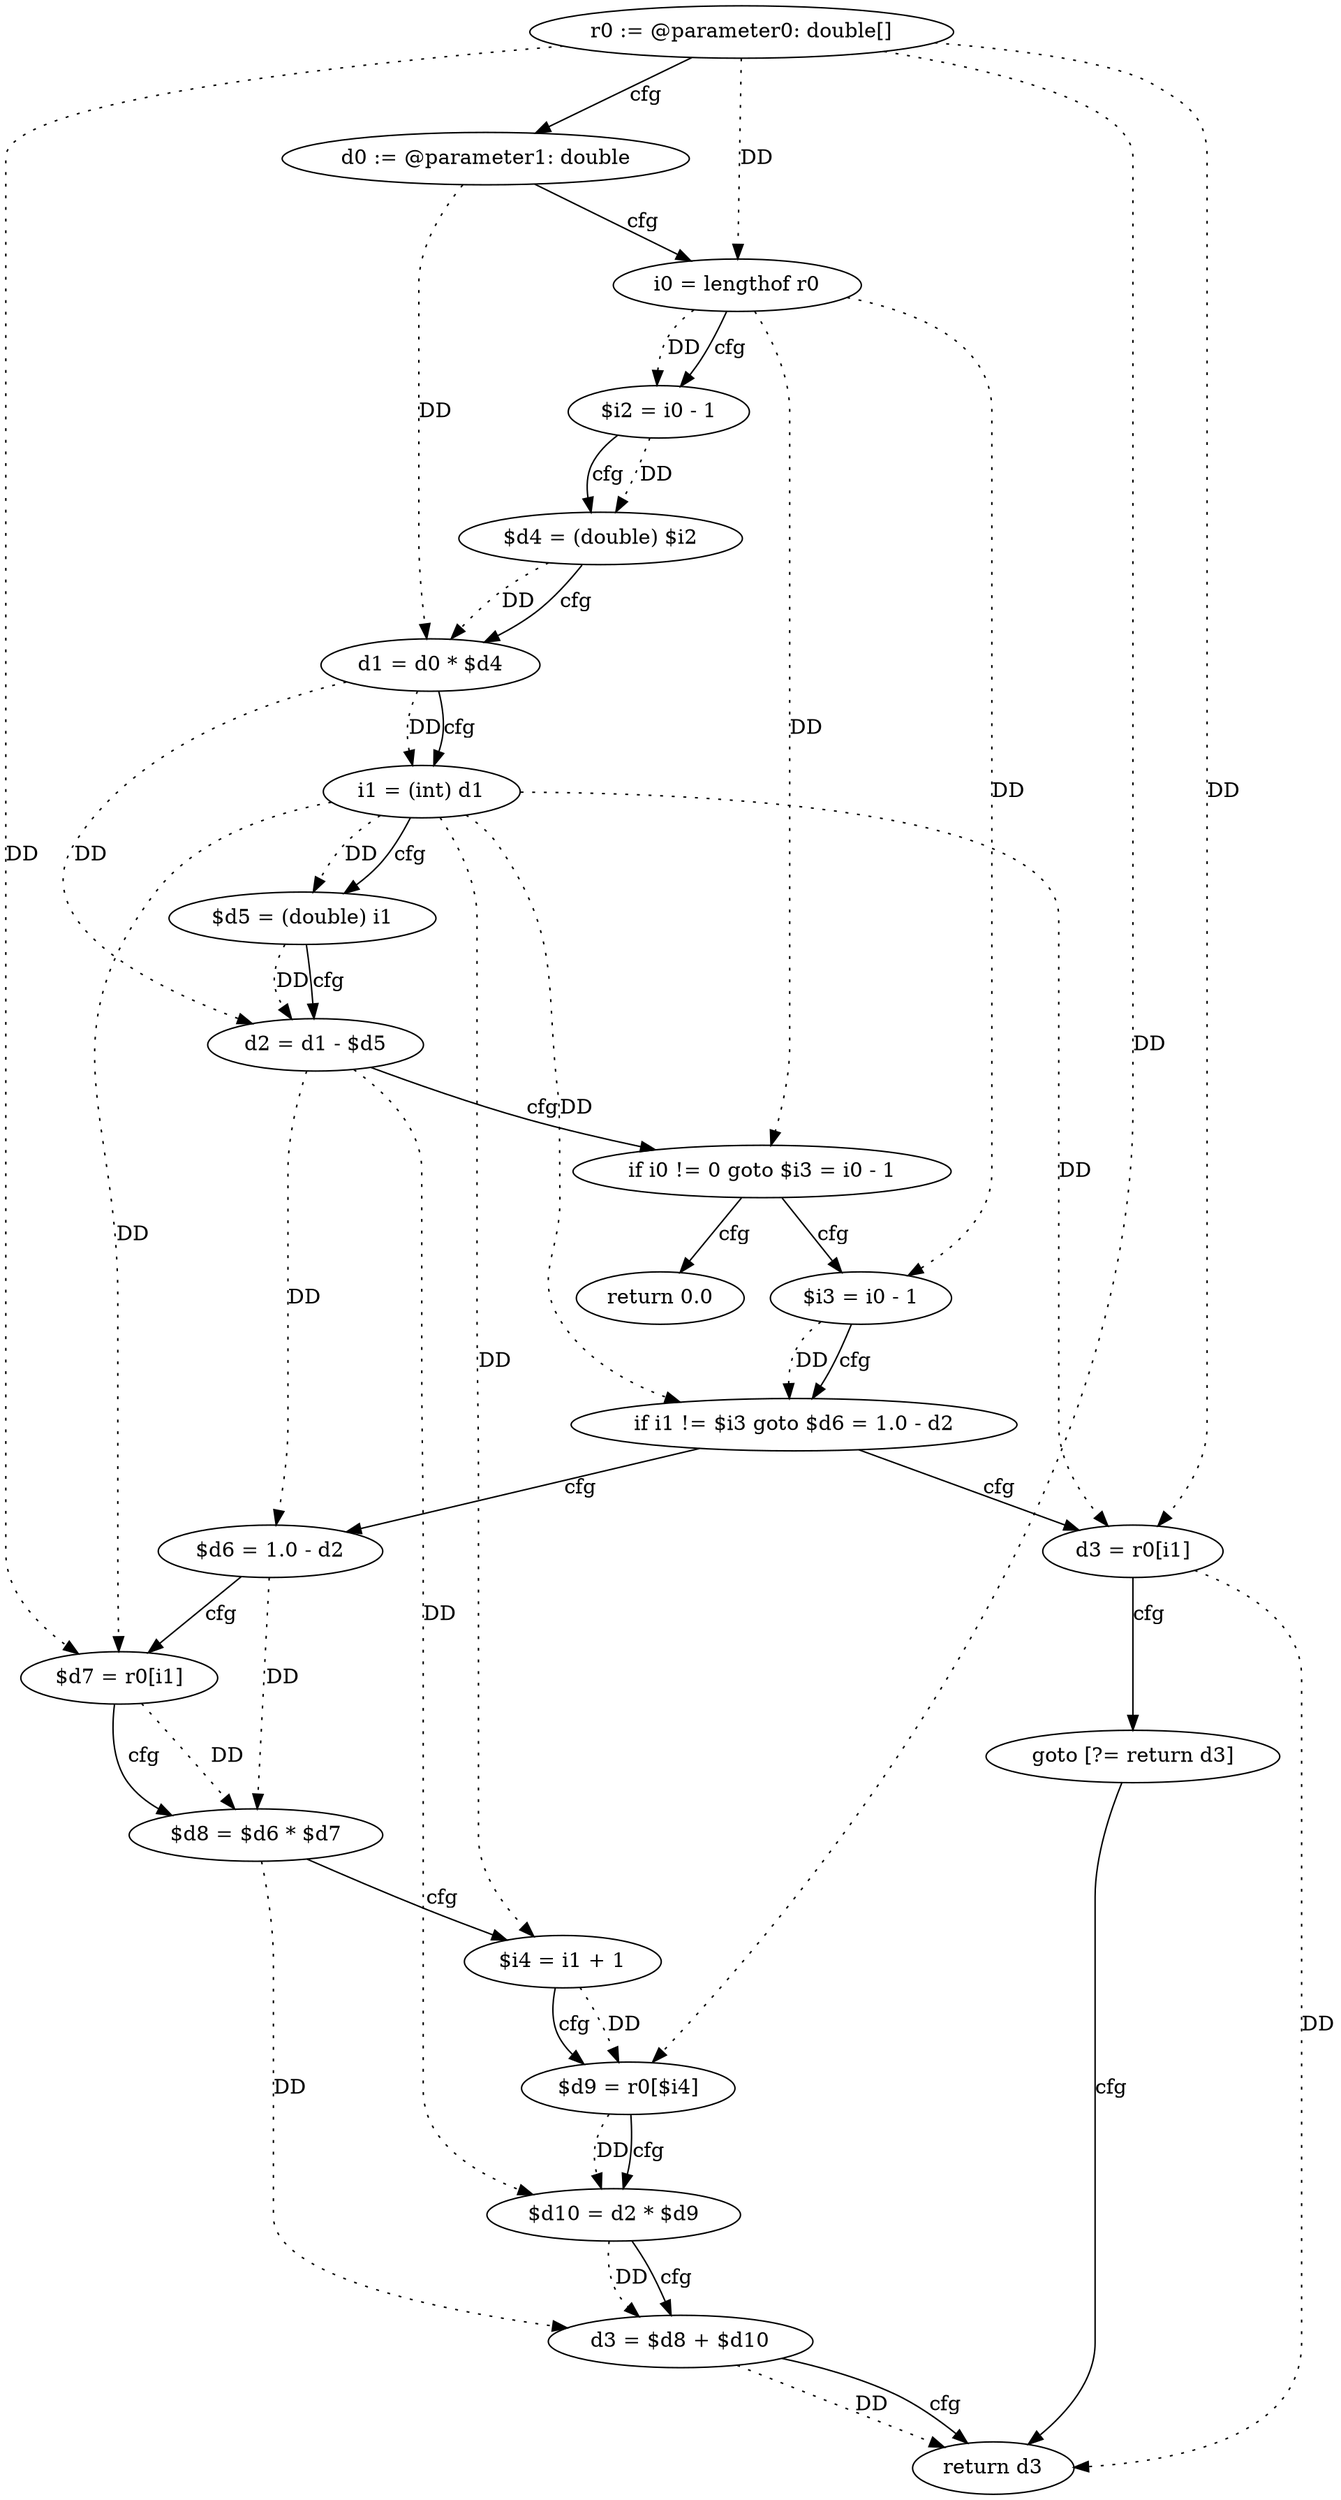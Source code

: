 digraph "quantile" {
    "0" [label="r0 := @parameter0: double[]",];
    "1" [label="d0 := @parameter1: double",];
    "2" [label="i0 = lengthof r0",];
    "3" [label="$i2 = i0 - 1",];
    "4" [label="$d4 = (double) $i2",];
    "5" [label="d1 = d0 * $d4",];
    "6" [label="i1 = (int) d1",];
    "7" [label="$d5 = (double) i1",];
    "8" [label="d2 = d1 - $d5",];
    "9" [label="if i0 != 0 goto $i3 = i0 - 1",];
    "10" [label="return 0.0",];
    "11" [label="$i3 = i0 - 1",];
    "12" [label="if i1 != $i3 goto $d6 = 1.0 - d2",];
    "13" [label="d3 = r0[i1]",];
    "14" [label="goto [?= return d3]",];
    "15" [label="$d6 = 1.0 - d2",];
    "16" [label="$d7 = r0[i1]",];
    "17" [label="$d8 = $d6 * $d7",];
    "18" [label="$i4 = i1 + 1",];
    "19" [label="$d9 = r0[$i4]",];
    "20" [label="$d10 = d2 * $d9",];
    "21" [label="d3 = $d8 + $d10",];
    "22" [label="return d3",];
    "0"->"2" [label="DD",style=dotted,];
    "0"->"13" [label="DD",style=dotted,];
    "0"->"16" [label="DD",style=dotted,];
    "0"->"19" [label="DD",style=dotted,];
    "1"->"5" [label="DD",style=dotted,];
    "2"->"3" [label="DD",style=dotted,];
    "2"->"9" [label="DD",style=dotted,];
    "2"->"11" [label="DD",style=dotted,];
    "3"->"4" [label="DD",style=dotted,];
    "4"->"5" [label="DD",style=dotted,];
    "5"->"6" [label="DD",style=dotted,];
    "5"->"8" [label="DD",style=dotted,];
    "6"->"7" [label="DD",style=dotted,];
    "6"->"12" [label="DD",style=dotted,];
    "6"->"13" [label="DD",style=dotted,];
    "6"->"16" [label="DD",style=dotted,];
    "6"->"18" [label="DD",style=dotted,];
    "7"->"8" [label="DD",style=dotted,];
    "8"->"15" [label="DD",style=dotted,];
    "8"->"20" [label="DD",style=dotted,];
    "11"->"12" [label="DD",style=dotted,];
    "13"->"22" [label="DD",style=dotted,];
    "15"->"17" [label="DD",style=dotted,];
    "16"->"17" [label="DD",style=dotted,];
    "17"->"21" [label="DD",style=dotted,];
    "18"->"19" [label="DD",style=dotted,];
    "19"->"20" [label="DD",style=dotted,];
    "20"->"21" [label="DD",style=dotted,];
    "21"->"22" [label="DD",style=dotted,];
    "0"->"1" [label="cfg",];
    "1"->"2" [label="cfg",];
    "2"->"3" [label="cfg",];
    "3"->"4" [label="cfg",];
    "4"->"5" [label="cfg",];
    "5"->"6" [label="cfg",];
    "6"->"7" [label="cfg",];
    "7"->"8" [label="cfg",];
    "8"->"9" [label="cfg",];
    "9"->"10" [label="cfg",];
    "9"->"11" [label="cfg",];
    "11"->"12" [label="cfg",];
    "12"->"13" [label="cfg",];
    "12"->"15" [label="cfg",];
    "13"->"14" [label="cfg",];
    "14"->"22" [label="cfg",];
    "15"->"16" [label="cfg",];
    "16"->"17" [label="cfg",];
    "17"->"18" [label="cfg",];
    "18"->"19" [label="cfg",];
    "19"->"20" [label="cfg",];
    "20"->"21" [label="cfg",];
    "21"->"22" [label="cfg",];
}
